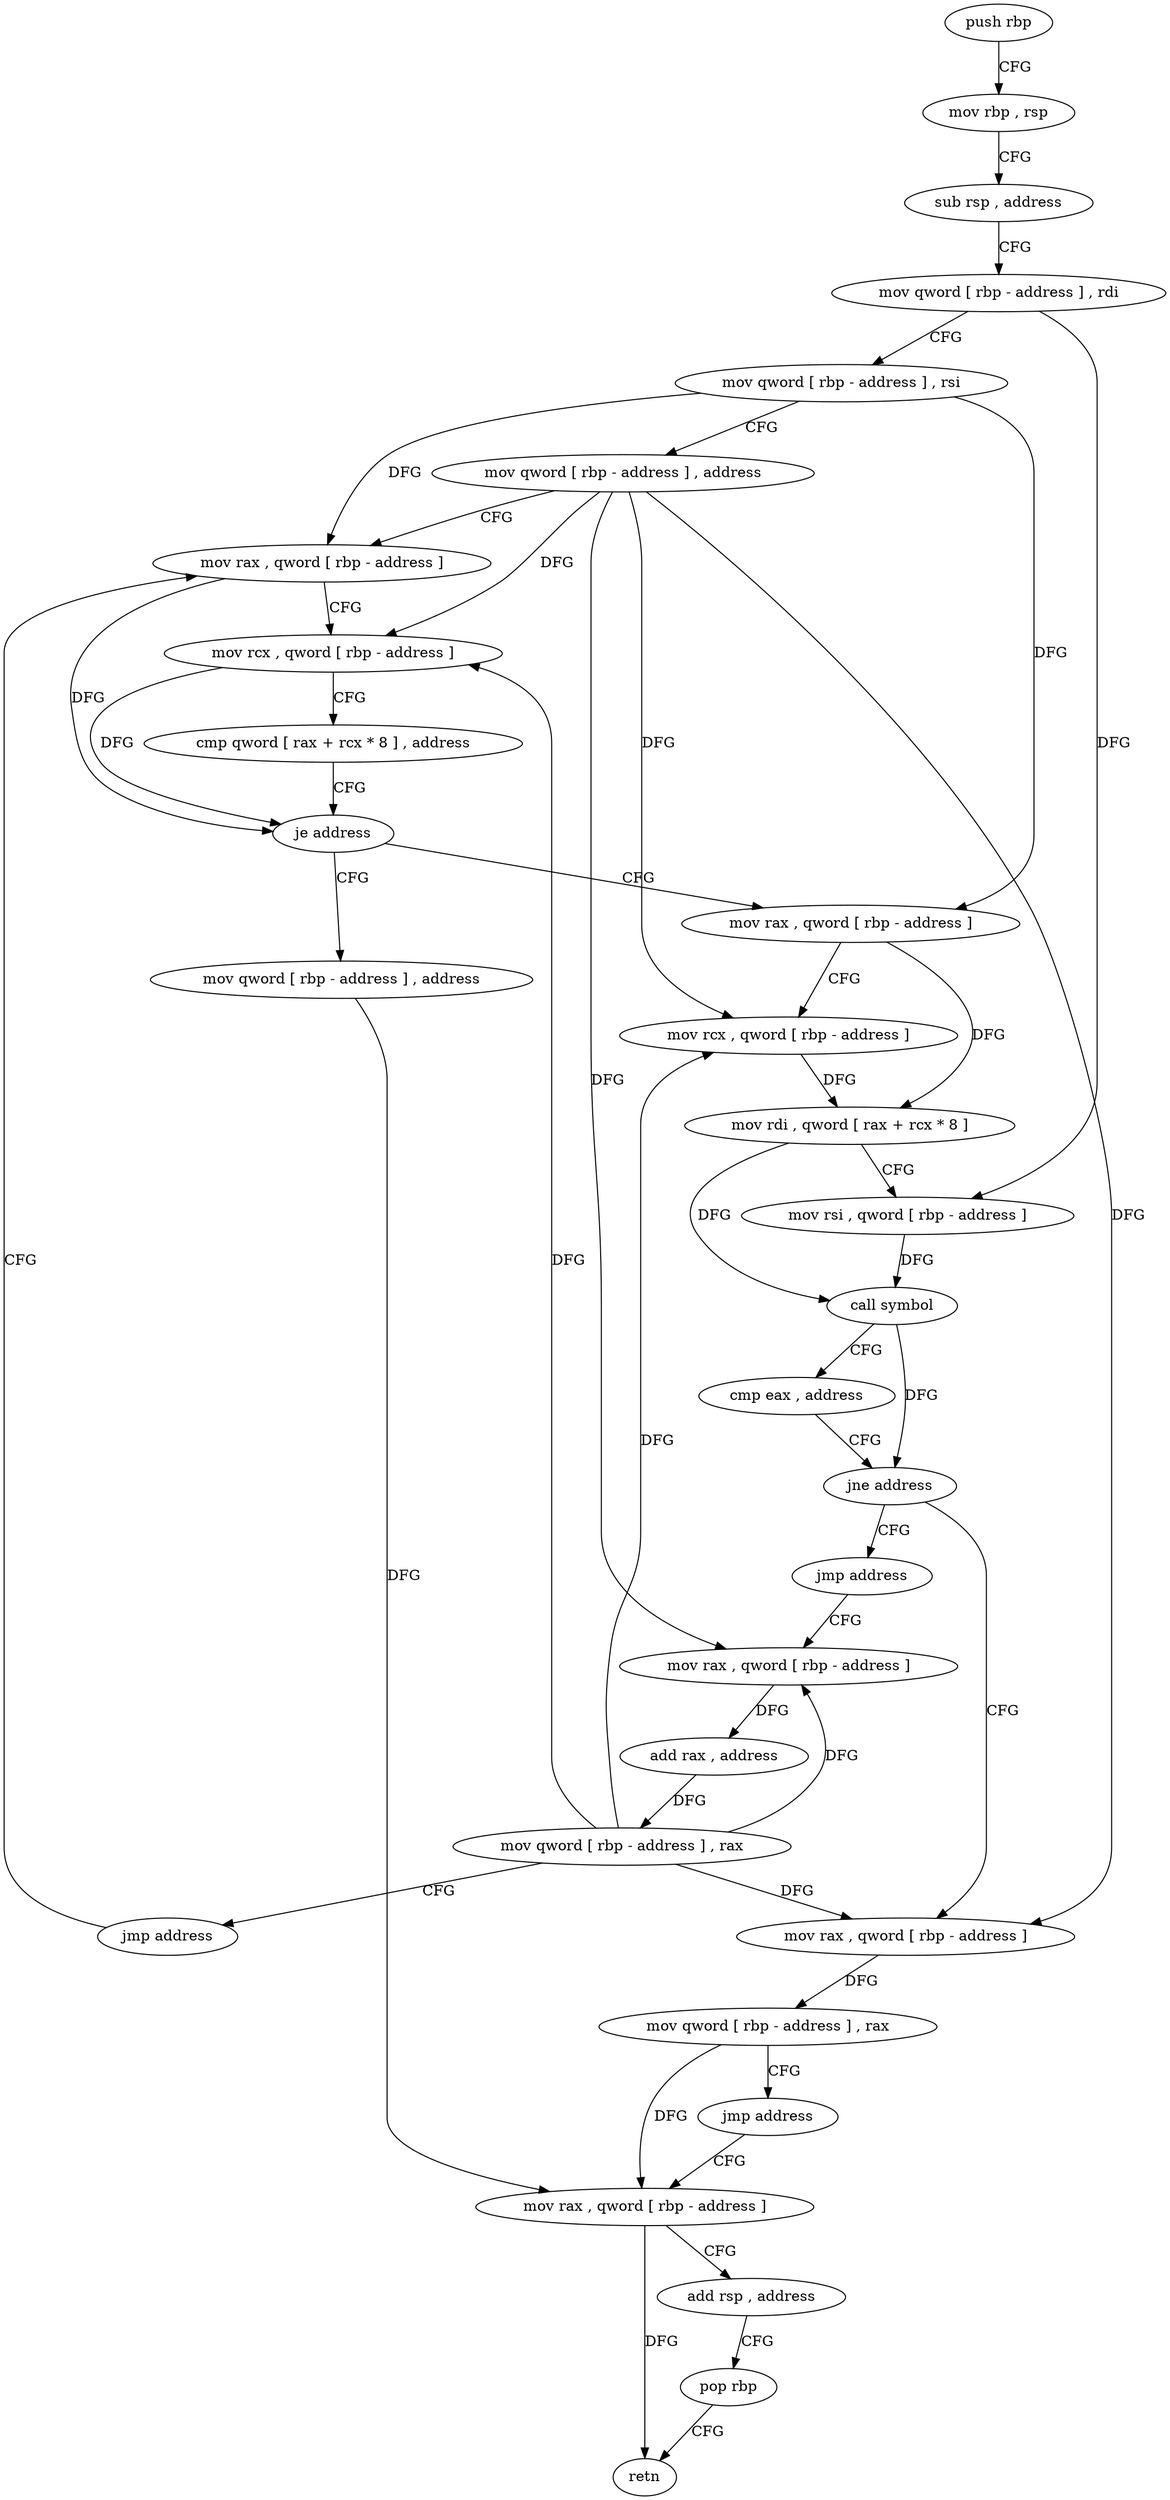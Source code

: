 digraph "func" {
"4244896" [label = "push rbp" ]
"4244897" [label = "mov rbp , rsp" ]
"4244900" [label = "sub rsp , address" ]
"4244904" [label = "mov qword [ rbp - address ] , rdi" ]
"4244908" [label = "mov qword [ rbp - address ] , rsi" ]
"4244912" [label = "mov qword [ rbp - address ] , address" ]
"4244920" [label = "mov rax , qword [ rbp - address ]" ]
"4245006" [label = "mov qword [ rbp - address ] , address" ]
"4245014" [label = "mov rax , qword [ rbp - address ]" ]
"4244939" [label = "mov rax , qword [ rbp - address ]" ]
"4244943" [label = "mov rcx , qword [ rbp - address ]" ]
"4244947" [label = "mov rdi , qword [ rax + rcx * 8 ]" ]
"4244951" [label = "mov rsi , qword [ rbp - address ]" ]
"4244955" [label = "call symbol" ]
"4244960" [label = "cmp eax , address" ]
"4244963" [label = "jne address" ]
"4244982" [label = "jmp address" ]
"4244969" [label = "mov rax , qword [ rbp - address ]" ]
"4244987" [label = "mov rax , qword [ rbp - address ]" ]
"4244973" [label = "mov qword [ rbp - address ] , rax" ]
"4244977" [label = "jmp address" ]
"4244991" [label = "add rax , address" ]
"4244997" [label = "mov qword [ rbp - address ] , rax" ]
"4245001" [label = "jmp address" ]
"4245018" [label = "add rsp , address" ]
"4245022" [label = "pop rbp" ]
"4245023" [label = "retn" ]
"4244924" [label = "mov rcx , qword [ rbp - address ]" ]
"4244928" [label = "cmp qword [ rax + rcx * 8 ] , address" ]
"4244933" [label = "je address" ]
"4244896" -> "4244897" [ label = "CFG" ]
"4244897" -> "4244900" [ label = "CFG" ]
"4244900" -> "4244904" [ label = "CFG" ]
"4244904" -> "4244908" [ label = "CFG" ]
"4244904" -> "4244951" [ label = "DFG" ]
"4244908" -> "4244912" [ label = "CFG" ]
"4244908" -> "4244920" [ label = "DFG" ]
"4244908" -> "4244939" [ label = "DFG" ]
"4244912" -> "4244920" [ label = "CFG" ]
"4244912" -> "4244924" [ label = "DFG" ]
"4244912" -> "4244943" [ label = "DFG" ]
"4244912" -> "4244969" [ label = "DFG" ]
"4244912" -> "4244987" [ label = "DFG" ]
"4244920" -> "4244924" [ label = "CFG" ]
"4244920" -> "4244933" [ label = "DFG" ]
"4245006" -> "4245014" [ label = "DFG" ]
"4245014" -> "4245018" [ label = "CFG" ]
"4245014" -> "4245023" [ label = "DFG" ]
"4244939" -> "4244943" [ label = "CFG" ]
"4244939" -> "4244947" [ label = "DFG" ]
"4244943" -> "4244947" [ label = "DFG" ]
"4244947" -> "4244951" [ label = "CFG" ]
"4244947" -> "4244955" [ label = "DFG" ]
"4244951" -> "4244955" [ label = "DFG" ]
"4244955" -> "4244960" [ label = "CFG" ]
"4244955" -> "4244963" [ label = "DFG" ]
"4244960" -> "4244963" [ label = "CFG" ]
"4244963" -> "4244982" [ label = "CFG" ]
"4244963" -> "4244969" [ label = "CFG" ]
"4244982" -> "4244987" [ label = "CFG" ]
"4244969" -> "4244973" [ label = "DFG" ]
"4244987" -> "4244991" [ label = "DFG" ]
"4244973" -> "4244977" [ label = "CFG" ]
"4244973" -> "4245014" [ label = "DFG" ]
"4244977" -> "4245014" [ label = "CFG" ]
"4244991" -> "4244997" [ label = "DFG" ]
"4244997" -> "4245001" [ label = "CFG" ]
"4244997" -> "4244924" [ label = "DFG" ]
"4244997" -> "4244943" [ label = "DFG" ]
"4244997" -> "4244969" [ label = "DFG" ]
"4244997" -> "4244987" [ label = "DFG" ]
"4245001" -> "4244920" [ label = "CFG" ]
"4245018" -> "4245022" [ label = "CFG" ]
"4245022" -> "4245023" [ label = "CFG" ]
"4244924" -> "4244928" [ label = "CFG" ]
"4244924" -> "4244933" [ label = "DFG" ]
"4244928" -> "4244933" [ label = "CFG" ]
"4244933" -> "4245006" [ label = "CFG" ]
"4244933" -> "4244939" [ label = "CFG" ]
}
